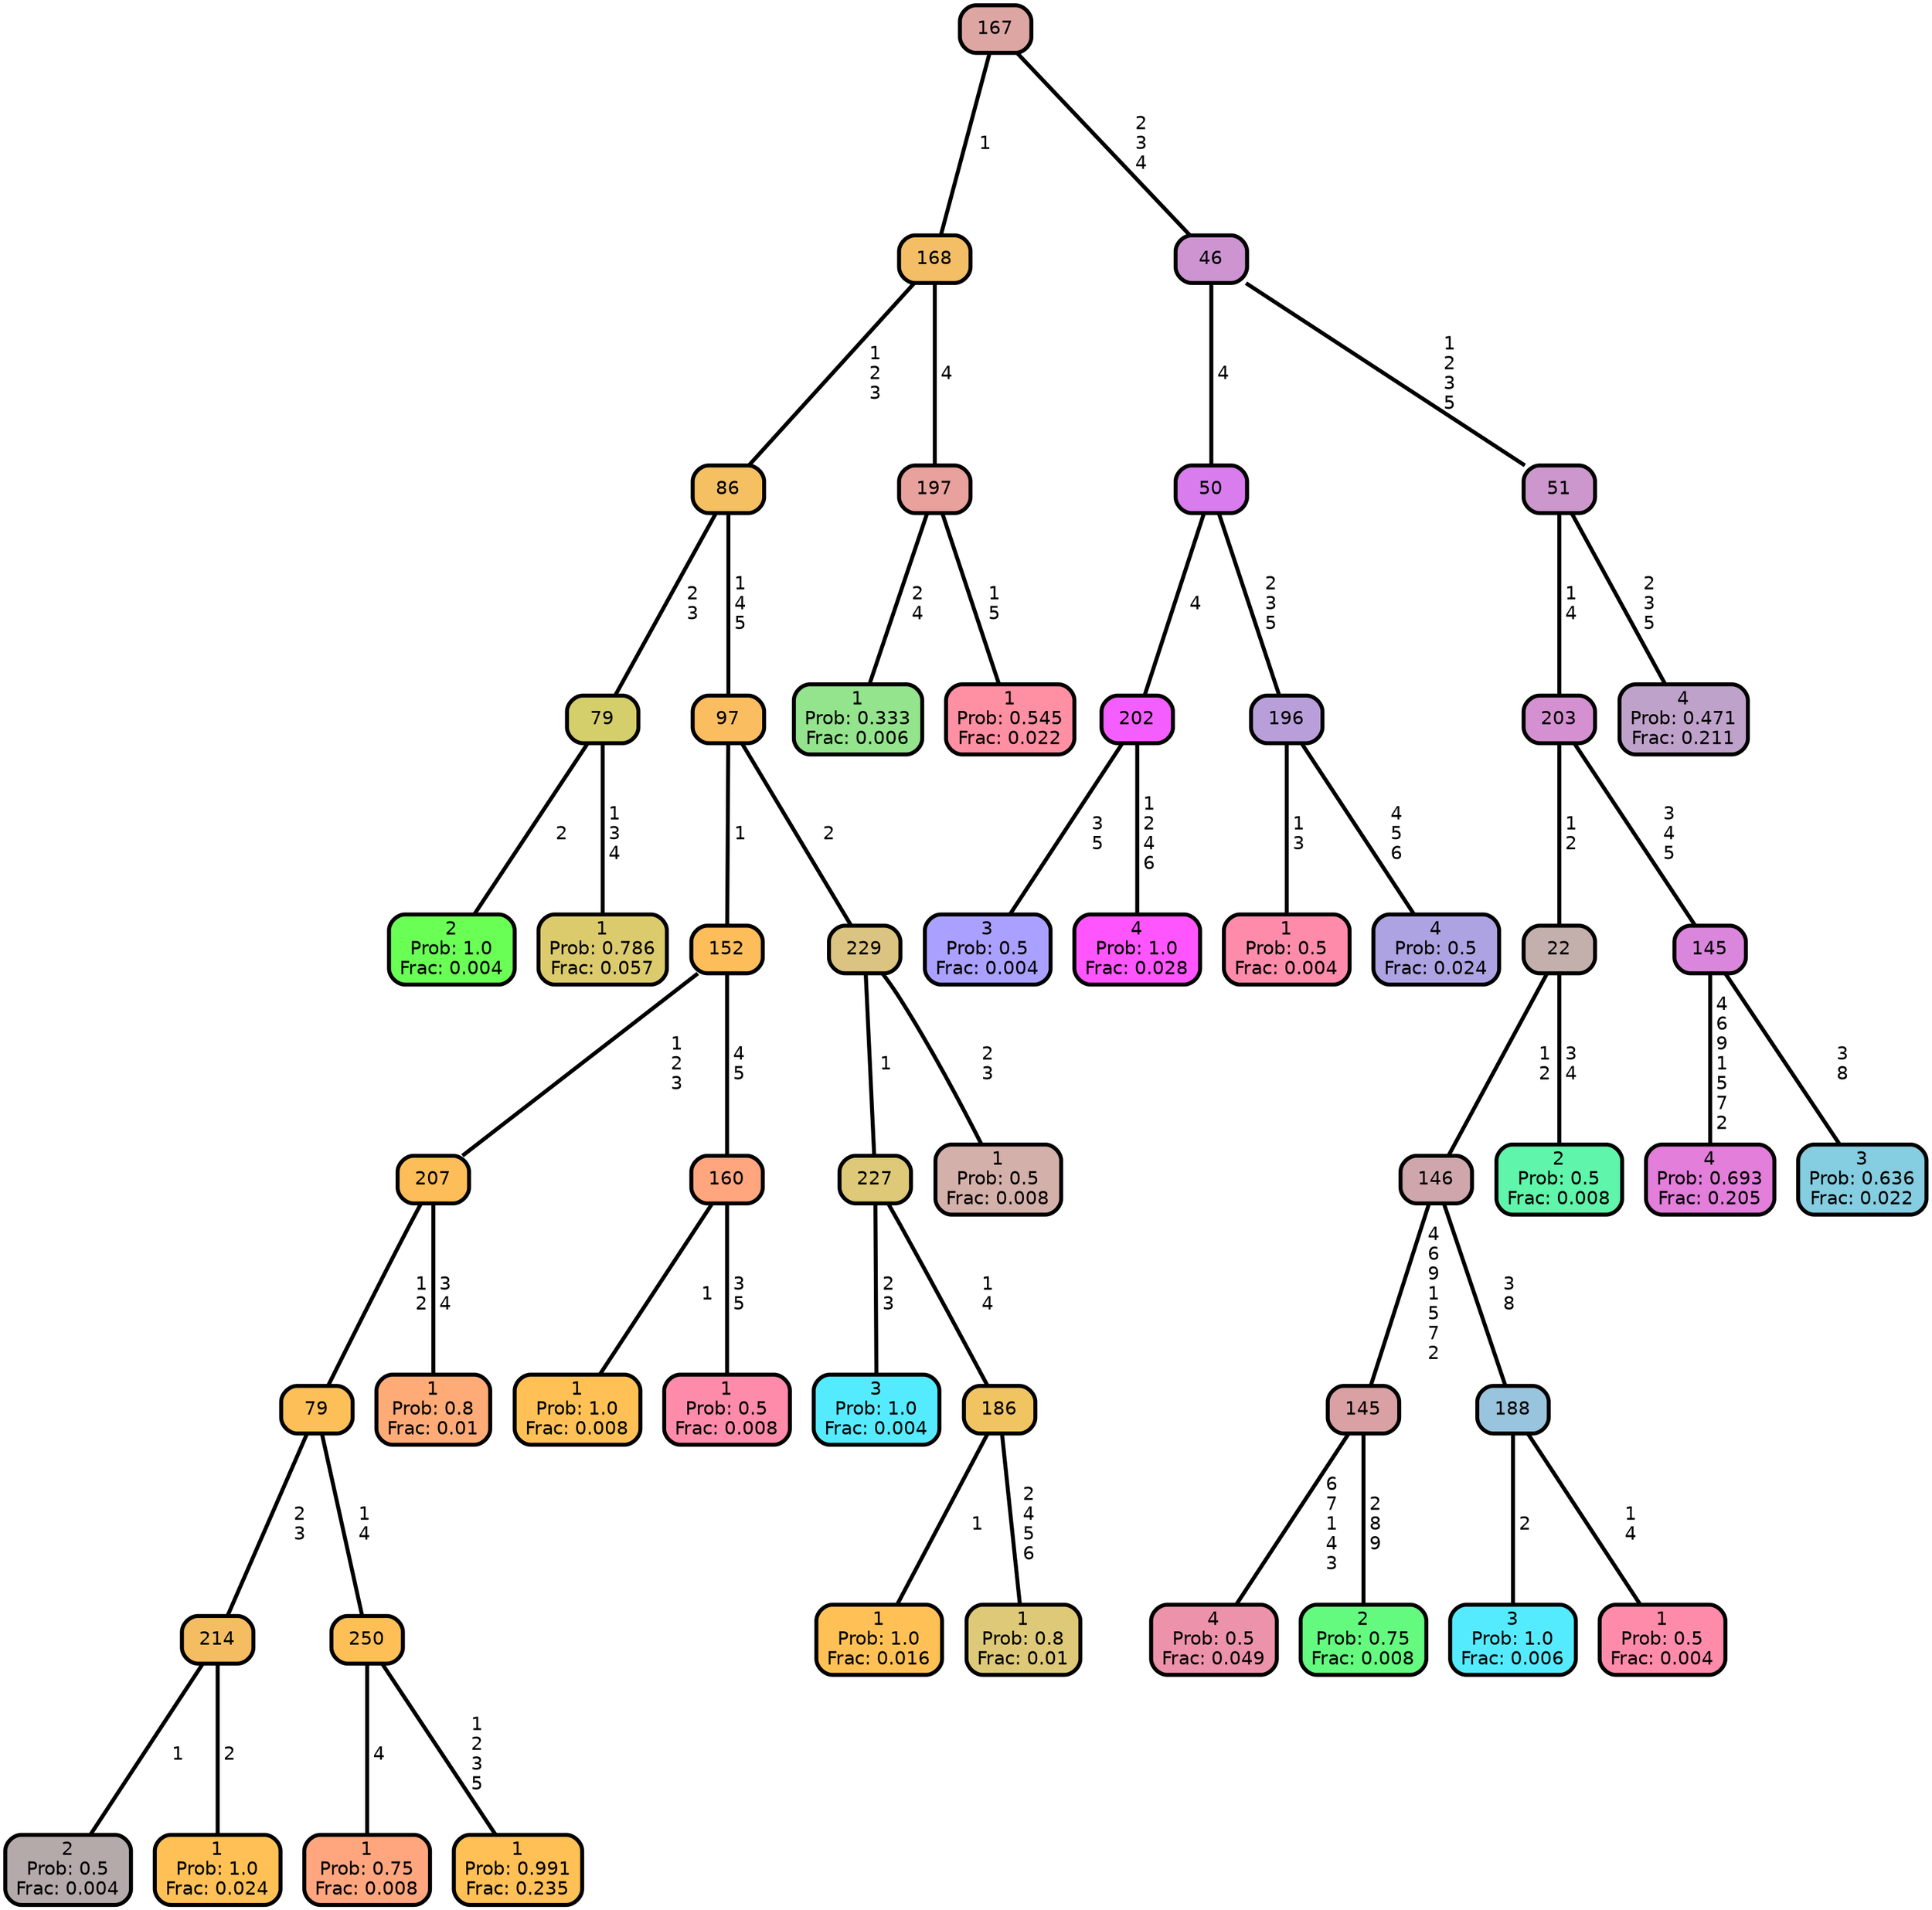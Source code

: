 graph Tree {
node [shape=box, style="filled, rounded",color="black",penwidth="3",fontcolor="black",                 fontname=helvetica] ;
graph [ranksep="0 equally", splines=straight,                 bgcolor=transparent, dpi=200] ;
edge [fontname=helvetica, color=black] ;
0 [label="2
Prob: 1.0
Frac: 0.004", fillcolor="#6aff55"] ;
1 [label="79", fillcolor="#d4ce6b"] ;
2 [label="1
Prob: 0.786
Frac: 0.057", fillcolor="#dccb6d"] ;
3 [label="86", fillcolor="#f4c062"] ;
4 [label="2
Prob: 0.5
Frac: 0.004", fillcolor="#b4aaaa"] ;
5 [label="214", fillcolor="#f4bd61"] ;
6 [label="1
Prob: 1.0
Frac: 0.024", fillcolor="#ffc155"] ;
7 [label="79", fillcolor="#fdbf58"] ;
8 [label="1
Prob: 0.75
Frac: 0.008", fillcolor="#ffa67f"] ;
9 [label="250", fillcolor="#ffbf57"] ;
10 [label="1
Prob: 0.991
Frac: 0.235", fillcolor="#ffc056"] ;
11 [label="207", fillcolor="#fdbe59"] ;
12 [label="1
Prob: 0.8
Frac: 0.01", fillcolor="#ffab77"] ;
13 [label="152", fillcolor="#fdbd5b"] ;
14 [label="1
Prob: 1.0
Frac: 0.008", fillcolor="#ffc155"] ;
15 [label="160", fillcolor="#ffa67f"] ;
16 [label="1
Prob: 0.5
Frac: 0.008", fillcolor="#ff8baa"] ;
17 [label="97", fillcolor="#fabd60"] ;
18 [label="3
Prob: 1.0
Frac: 0.004", fillcolor="#55ebff"] ;
19 [label="227", fillcolor="#ddc977"] ;
20 [label="1
Prob: 1.0
Frac: 0.016", fillcolor="#ffc155"] ;
21 [label="186", fillcolor="#f1c462"] ;
22 [label="1
Prob: 0.8
Frac: 0.01", fillcolor="#ddc977"] ;
23 [label="229", fillcolor="#dbc481"] ;
24 [label="1
Prob: 0.5
Frac: 0.008", fillcolor="#d4b0aa"] ;
25 [label="168", fillcolor="#f3be66"] ;
26 [label="1
Prob: 0.333
Frac: 0.006", fillcolor="#94e38d"] ;
27 [label="197", fillcolor="#e8a19d"] ;
28 [label="1
Prob: 0.545
Frac: 0.022", fillcolor="#ff8fa2"] ;
29 [label="167", fillcolor="#dda6a3"] ;
30 [label="3
Prob: 0.5
Frac: 0.004", fillcolor="#aaa0ff"] ;
31 [label="202", fillcolor="#f45eff"] ;
32 [label="4
Prob: 1.0
Frac: 0.028", fillcolor="#ff55ff"] ;
33 [label="50", fillcolor="#d87cee"] ;
34 [label="1
Prob: 0.5
Frac: 0.004", fillcolor="#ff8baa"] ;
35 [label="196", fillcolor="#b99fda"] ;
36 [label="4
Prob: 0.5
Frac: 0.024", fillcolor="#ada3e2"] ;
37 [label="46", fillcolor="#cd94d1"] ;
38 [label="4
Prob: 0.5
Frac: 0.049", fillcolor="#ec92aa"] ;
39 [label="145", fillcolor="#d9a1a3"] ;
40 [label="2
Prob: 0.75
Frac: 0.008", fillcolor="#64fa7f"] ;
41 [label="146", fillcolor="#cfa6ac"] ;
42 [label="3
Prob: 1.0
Frac: 0.006", fillcolor="#55ebff"] ;
43 [label="188", fillcolor="#99c4dd"] ;
44 [label="1
Prob: 0.5
Frac: 0.004", fillcolor="#ff8baa"] ;
45 [label="22", fillcolor="#c3afac"] ;
46 [label="2
Prob: 0.5
Frac: 0.008", fillcolor="#5ff5aa"] ;
47 [label="203", fillcolor="#d490d0"] ;
48 [label="4
Prob: 0.693
Frac: 0.205", fillcolor="#e37edb"] ;
49 [label="145", fillcolor="#da86dc"] ;
50 [label="3
Prob: 0.636
Frac: 0.022", fillcolor="#85cde0"] ;
51 [label="51", fillcolor="#cc97cd"] ;
52 [label="4
Prob: 0.471
Frac: 0.211", fillcolor="#bfa2ca"] ;
1 -- 0 [label=" 2",penwidth=3] ;
1 -- 2 [label=" 1\n 3\n 4",penwidth=3] ;
3 -- 1 [label=" 2\n 3",penwidth=3] ;
3 -- 17 [label=" 1\n 4\n 5",penwidth=3] ;
5 -- 4 [label=" 1",penwidth=3] ;
5 -- 6 [label=" 2",penwidth=3] ;
7 -- 5 [label=" 2\n 3",penwidth=3] ;
7 -- 9 [label=" 1\n 4",penwidth=3] ;
9 -- 8 [label=" 4",penwidth=3] ;
9 -- 10 [label=" 1\n 2\n 3\n 5",penwidth=3] ;
11 -- 7 [label=" 1\n 2",penwidth=3] ;
11 -- 12 [label=" 3\n 4",penwidth=3] ;
13 -- 11 [label=" 1\n 2\n 3",penwidth=3] ;
13 -- 15 [label=" 4\n 5",penwidth=3] ;
15 -- 14 [label=" 1",penwidth=3] ;
15 -- 16 [label=" 3\n 5",penwidth=3] ;
17 -- 13 [label=" 1",penwidth=3] ;
17 -- 23 [label=" 2",penwidth=3] ;
19 -- 18 [label=" 2\n 3",penwidth=3] ;
19 -- 21 [label=" 1\n 4",penwidth=3] ;
21 -- 20 [label=" 1",penwidth=3] ;
21 -- 22 [label=" 2\n 4\n 5\n 6",penwidth=3] ;
23 -- 19 [label=" 1",penwidth=3] ;
23 -- 24 [label=" 2\n 3",penwidth=3] ;
25 -- 3 [label=" 1\n 2\n 3",penwidth=3] ;
25 -- 27 [label=" 4",penwidth=3] ;
27 -- 26 [label=" 2\n 4",penwidth=3] ;
27 -- 28 [label=" 1\n 5",penwidth=3] ;
29 -- 25 [label=" 1",penwidth=3] ;
29 -- 37 [label=" 2\n 3\n 4",penwidth=3] ;
31 -- 30 [label=" 3\n 5",penwidth=3] ;
31 -- 32 [label=" 1\n 2\n 4\n 6",penwidth=3] ;
33 -- 31 [label=" 4",penwidth=3] ;
33 -- 35 [label=" 2\n 3\n 5",penwidth=3] ;
35 -- 34 [label=" 1\n 3",penwidth=3] ;
35 -- 36 [label=" 4\n 5\n 6",penwidth=3] ;
37 -- 33 [label=" 4",penwidth=3] ;
37 -- 51 [label=" 1\n 2\n 3\n 5",penwidth=3] ;
39 -- 38 [label=" 6\n 7\n 1\n 4\n 3",penwidth=3] ;
39 -- 40 [label=" 2\n 8\n 9",penwidth=3] ;
41 -- 39 [label=" 4\n 6\n 9\n 1\n 5\n 7\n 2",penwidth=3] ;
41 -- 43 [label=" 3\n 8",penwidth=3] ;
43 -- 42 [label=" 2",penwidth=3] ;
43 -- 44 [label=" 1\n 4",penwidth=3] ;
45 -- 41 [label=" 1\n 2",penwidth=3] ;
45 -- 46 [label=" 3\n 4",penwidth=3] ;
47 -- 45 [label=" 1\n 2",penwidth=3] ;
47 -- 49 [label=" 3\n 4\n 5",penwidth=3] ;
49 -- 48 [label=" 4\n 6\n 9\n 1\n 5\n 7\n 2",penwidth=3] ;
49 -- 50 [label=" 3\n 8",penwidth=3] ;
51 -- 47 [label=" 1\n 4",penwidth=3] ;
51 -- 52 [label=" 2\n 3\n 5",penwidth=3] ;
{rank = same;}}